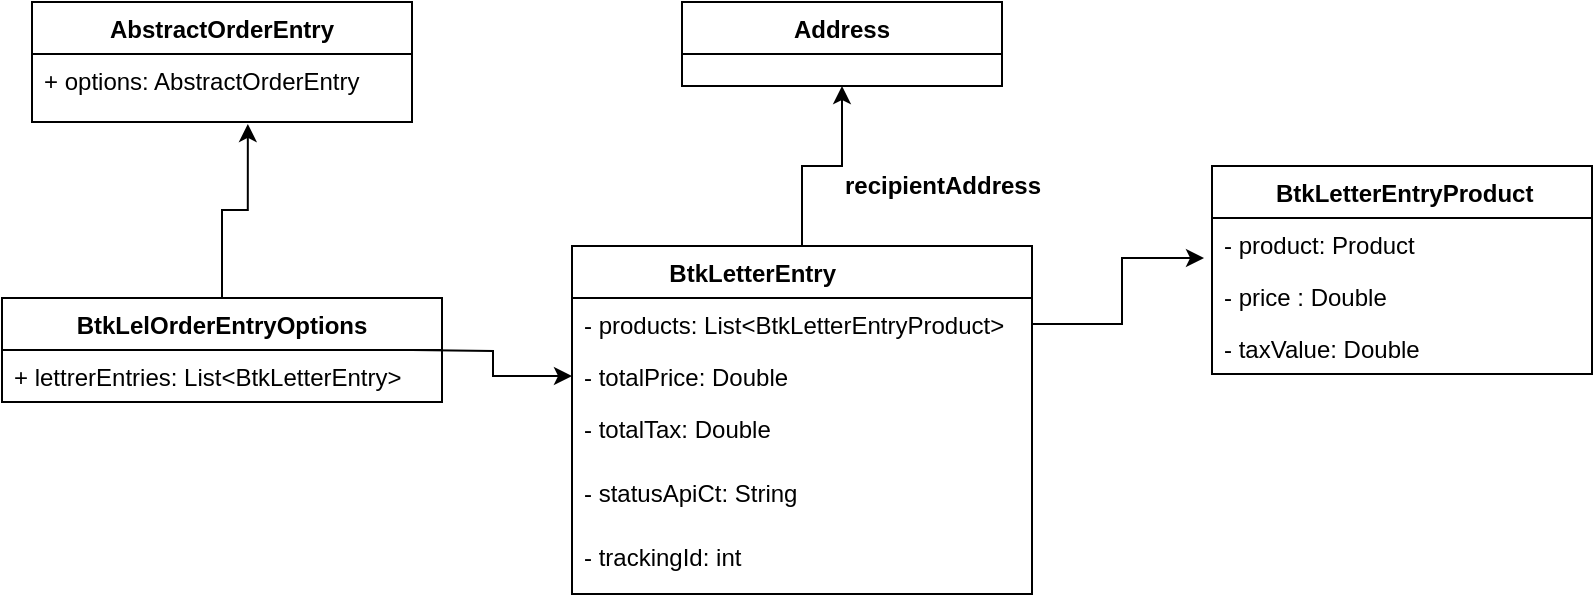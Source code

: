 <mxfile version="12.8.2" type="github">
  <diagram id="QmG7gFAo9xjI6FhNoS9c" name="Page-1">
    <mxGraphModel dx="1386" dy="779" grid="1" gridSize="10" guides="1" tooltips="1" connect="1" arrows="1" fold="1" page="1" pageScale="1" pageWidth="827" pageHeight="1169" math="0" shadow="0">
      <root>
        <mxCell id="0" />
        <mxCell id="1" parent="0" />
        <mxCell id="LnWXDcP7S4IgxRe3qEan-40" style="edgeStyle=orthogonalEdgeStyle;rounded=0;orthogonalLoop=1;jettySize=auto;html=1;exitX=1;exitY=0.5;exitDx=0;exitDy=0;" parent="1" target="LnWXDcP7S4IgxRe3qEan-38" edge="1">
          <mxGeometry relative="1" as="geometry">
            <mxPoint x="210" y="242" as="sourcePoint" />
          </mxGeometry>
        </mxCell>
        <mxCell id="dqXY3KG5e0j9-ZAYdP-f-13" style="edgeStyle=orthogonalEdgeStyle;rounded=0;orthogonalLoop=1;jettySize=auto;html=1;entryX=0.568;entryY=1.029;entryDx=0;entryDy=0;entryPerimeter=0;" edge="1" parent="1" source="dqXY3KG5e0j9-ZAYdP-f-18" target="dqXY3KG5e0j9-ZAYdP-f-10">
          <mxGeometry relative="1" as="geometry">
            <mxPoint x="130" y="207" as="sourcePoint" />
          </mxGeometry>
        </mxCell>
        <mxCell id="LnWXDcP7S4IgxRe3qEan-11" value="Address" style="swimlane;fontStyle=1;align=center;verticalAlign=top;childLayout=stackLayout;horizontal=1;startSize=26;horizontalStack=0;resizeParent=1;resizeParentMax=0;resizeLast=0;collapsible=1;marginBottom=0;" parent="1" vertex="1">
          <mxGeometry x="345" y="68" width="160" height="42" as="geometry" />
        </mxCell>
        <mxCell id="dqXY3KG5e0j9-ZAYdP-f-15" style="edgeStyle=orthogonalEdgeStyle;rounded=0;orthogonalLoop=1;jettySize=auto;html=1;exitX=0.5;exitY=0;exitDx=0;exitDy=0;entryX=0.5;entryY=1;entryDx=0;entryDy=0;" edge="1" parent="1" source="LnWXDcP7S4IgxRe3qEan-36" target="LnWXDcP7S4IgxRe3qEan-11">
          <mxGeometry relative="1" as="geometry" />
        </mxCell>
        <mxCell id="LnWXDcP7S4IgxRe3qEan-36" value="              BtkLetterEntry" style="swimlane;fontStyle=1;childLayout=stackLayout;horizontal=1;startSize=26;fillColor=none;horizontalStack=0;resizeParent=1;resizeParentMax=0;resizeLast=0;collapsible=1;marginBottom=0;align=left;" parent="1" vertex="1">
          <mxGeometry x="290" y="190" width="230" height="174" as="geometry" />
        </mxCell>
        <mxCell id="LnWXDcP7S4IgxRe3qEan-37" value="- products: List&lt;BtkLetterEntryProduct&gt;" style="text;strokeColor=none;fillColor=none;align=left;verticalAlign=top;spacingLeft=4;spacingRight=4;overflow=hidden;rotatable=0;points=[[0,0.5],[1,0.5]];portConstraint=eastwest;" parent="LnWXDcP7S4IgxRe3qEan-36" vertex="1">
          <mxGeometry y="26" width="230" height="26" as="geometry" />
        </mxCell>
        <mxCell id="LnWXDcP7S4IgxRe3qEan-38" value="- totalPrice: Double" style="text;strokeColor=none;fillColor=none;align=left;verticalAlign=top;spacingLeft=4;spacingRight=4;overflow=hidden;rotatable=0;points=[[0,0.5],[1,0.5]];portConstraint=eastwest;" parent="LnWXDcP7S4IgxRe3qEan-36" vertex="1">
          <mxGeometry y="52" width="230" height="26" as="geometry" />
        </mxCell>
        <mxCell id="LnWXDcP7S4IgxRe3qEan-39" value="- totalTax: Double" style="text;strokeColor=none;fillColor=none;align=left;verticalAlign=top;spacingLeft=4;spacingRight=4;overflow=hidden;rotatable=0;points=[[0,0.5],[1,0.5]];portConstraint=eastwest;" parent="LnWXDcP7S4IgxRe3qEan-36" vertex="1">
          <mxGeometry y="78" width="230" height="32" as="geometry" />
        </mxCell>
        <mxCell id="dqXY3KG5e0j9-ZAYdP-f-34" value="- statusApiCt: String" style="text;strokeColor=none;fillColor=none;align=left;verticalAlign=top;spacingLeft=4;spacingRight=4;overflow=hidden;rotatable=0;points=[[0,0.5],[1,0.5]];portConstraint=eastwest;" vertex="1" parent="LnWXDcP7S4IgxRe3qEan-36">
          <mxGeometry y="110" width="230" height="32" as="geometry" />
        </mxCell>
        <mxCell id="dqXY3KG5e0j9-ZAYdP-f-35" value="- trackingId: int" style="text;strokeColor=none;fillColor=none;align=left;verticalAlign=top;spacingLeft=4;spacingRight=4;overflow=hidden;rotatable=0;points=[[0,0.5],[1,0.5]];portConstraint=eastwest;" vertex="1" parent="LnWXDcP7S4IgxRe3qEan-36">
          <mxGeometry y="142" width="230" height="32" as="geometry" />
        </mxCell>
        <mxCell id="dqXY3KG5e0j9-ZAYdP-f-9" value="AbstractOrderEntry" style="swimlane;fontStyle=1;childLayout=stackLayout;horizontal=1;startSize=26;fillColor=none;horizontalStack=0;resizeParent=1;resizeParentMax=0;resizeLast=0;collapsible=1;marginBottom=0;" vertex="1" parent="1">
          <mxGeometry x="20" y="68" width="190" height="60" as="geometry" />
        </mxCell>
        <mxCell id="dqXY3KG5e0j9-ZAYdP-f-10" value="+ options: AbstractOrderEntry" style="text;strokeColor=none;fillColor=none;align=left;verticalAlign=top;spacingLeft=4;spacingRight=4;overflow=hidden;rotatable=0;points=[[0,0.5],[1,0.5]];portConstraint=eastwest;" vertex="1" parent="dqXY3KG5e0j9-ZAYdP-f-9">
          <mxGeometry y="26" width="190" height="34" as="geometry" />
        </mxCell>
        <mxCell id="dqXY3KG5e0j9-ZAYdP-f-18" value="BtkLelOrderEntryOptions" style="swimlane;fontStyle=1;childLayout=stackLayout;horizontal=1;startSize=26;fillColor=none;horizontalStack=0;resizeParent=1;resizeParentMax=0;resizeLast=0;collapsible=1;marginBottom=0;" vertex="1" parent="1">
          <mxGeometry x="5" y="216" width="220" height="52" as="geometry" />
        </mxCell>
        <mxCell id="dqXY3KG5e0j9-ZAYdP-f-19" value="+ lettrerEntries: List&lt;BtkLetterEntry&gt;" style="text;strokeColor=none;fillColor=none;align=left;verticalAlign=top;spacingLeft=4;spacingRight=4;overflow=hidden;rotatable=0;points=[[0,0.5],[1,0.5]];portConstraint=eastwest;" vertex="1" parent="dqXY3KG5e0j9-ZAYdP-f-18">
          <mxGeometry y="26" width="220" height="26" as="geometry" />
        </mxCell>
        <mxCell id="dqXY3KG5e0j9-ZAYdP-f-23" value="&lt;b&gt;recipientAddress&lt;/b&gt;" style="text;html=1;align=center;verticalAlign=middle;resizable=0;points=[];autosize=1;" vertex="1" parent="1">
          <mxGeometry x="420" y="150" width="110" height="20" as="geometry" />
        </mxCell>
        <mxCell id="dqXY3KG5e0j9-ZAYdP-f-24" value="         BtkLetterEntryProduct" style="swimlane;fontStyle=1;childLayout=stackLayout;horizontal=1;startSize=26;fillColor=none;horizontalStack=0;resizeParent=1;resizeParentMax=0;resizeLast=0;collapsible=1;marginBottom=0;align=left;" vertex="1" parent="1">
          <mxGeometry x="610" y="150" width="190" height="104" as="geometry" />
        </mxCell>
        <mxCell id="dqXY3KG5e0j9-ZAYdP-f-25" value="- product: Product" style="text;strokeColor=none;fillColor=none;align=left;verticalAlign=top;spacingLeft=4;spacingRight=4;overflow=hidden;rotatable=0;points=[[0,0.5],[1,0.5]];portConstraint=eastwest;" vertex="1" parent="dqXY3KG5e0j9-ZAYdP-f-24">
          <mxGeometry y="26" width="190" height="26" as="geometry" />
        </mxCell>
        <mxCell id="dqXY3KG5e0j9-ZAYdP-f-26" value="- price : Double" style="text;strokeColor=none;fillColor=none;align=left;verticalAlign=top;spacingLeft=4;spacingRight=4;overflow=hidden;rotatable=0;points=[[0,0.5],[1,0.5]];portConstraint=eastwest;" vertex="1" parent="dqXY3KG5e0j9-ZAYdP-f-24">
          <mxGeometry y="52" width="190" height="26" as="geometry" />
        </mxCell>
        <mxCell id="dqXY3KG5e0j9-ZAYdP-f-27" value="- taxValue: Double" style="text;strokeColor=none;fillColor=none;align=left;verticalAlign=top;spacingLeft=4;spacingRight=4;overflow=hidden;rotatable=0;points=[[0,0.5],[1,0.5]];portConstraint=eastwest;" vertex="1" parent="dqXY3KG5e0j9-ZAYdP-f-24">
          <mxGeometry y="78" width="190" height="26" as="geometry" />
        </mxCell>
        <mxCell id="dqXY3KG5e0j9-ZAYdP-f-37" style="edgeStyle=orthogonalEdgeStyle;rounded=0;orthogonalLoop=1;jettySize=auto;html=1;exitX=1;exitY=0.5;exitDx=0;exitDy=0;entryX=-0.021;entryY=0.769;entryDx=0;entryDy=0;entryPerimeter=0;" edge="1" parent="1" source="LnWXDcP7S4IgxRe3qEan-37" target="dqXY3KG5e0j9-ZAYdP-f-25">
          <mxGeometry relative="1" as="geometry" />
        </mxCell>
      </root>
    </mxGraphModel>
  </diagram>
</mxfile>
